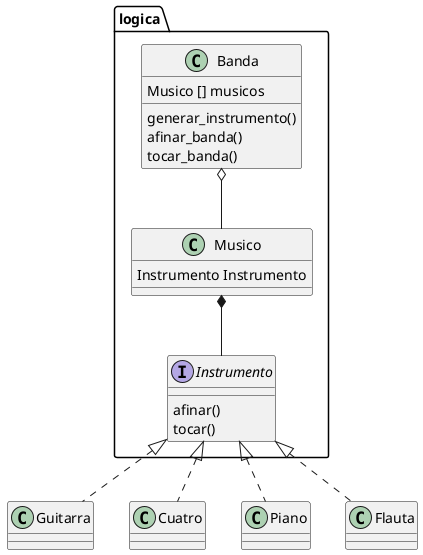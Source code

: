 @startuml

package logica{
interface Instrumento
class Musico
class Banda
class Musico
class Banda

Instrumento : afinar()
Instrumento : tocar()
}


Instrumento <|.. Guitarra
Instrumento <|.. Cuatro
Instrumento <|.. Piano
Instrumento <|.. Flauta

Musico *-- Instrumento

Banda o-- Musico

Musico : Instrumento Instrumento
Banda : Musico [] musicos

Banda : generar_instrumento()
Banda : afinar_banda()
Banda : tocar_banda()



@enduml